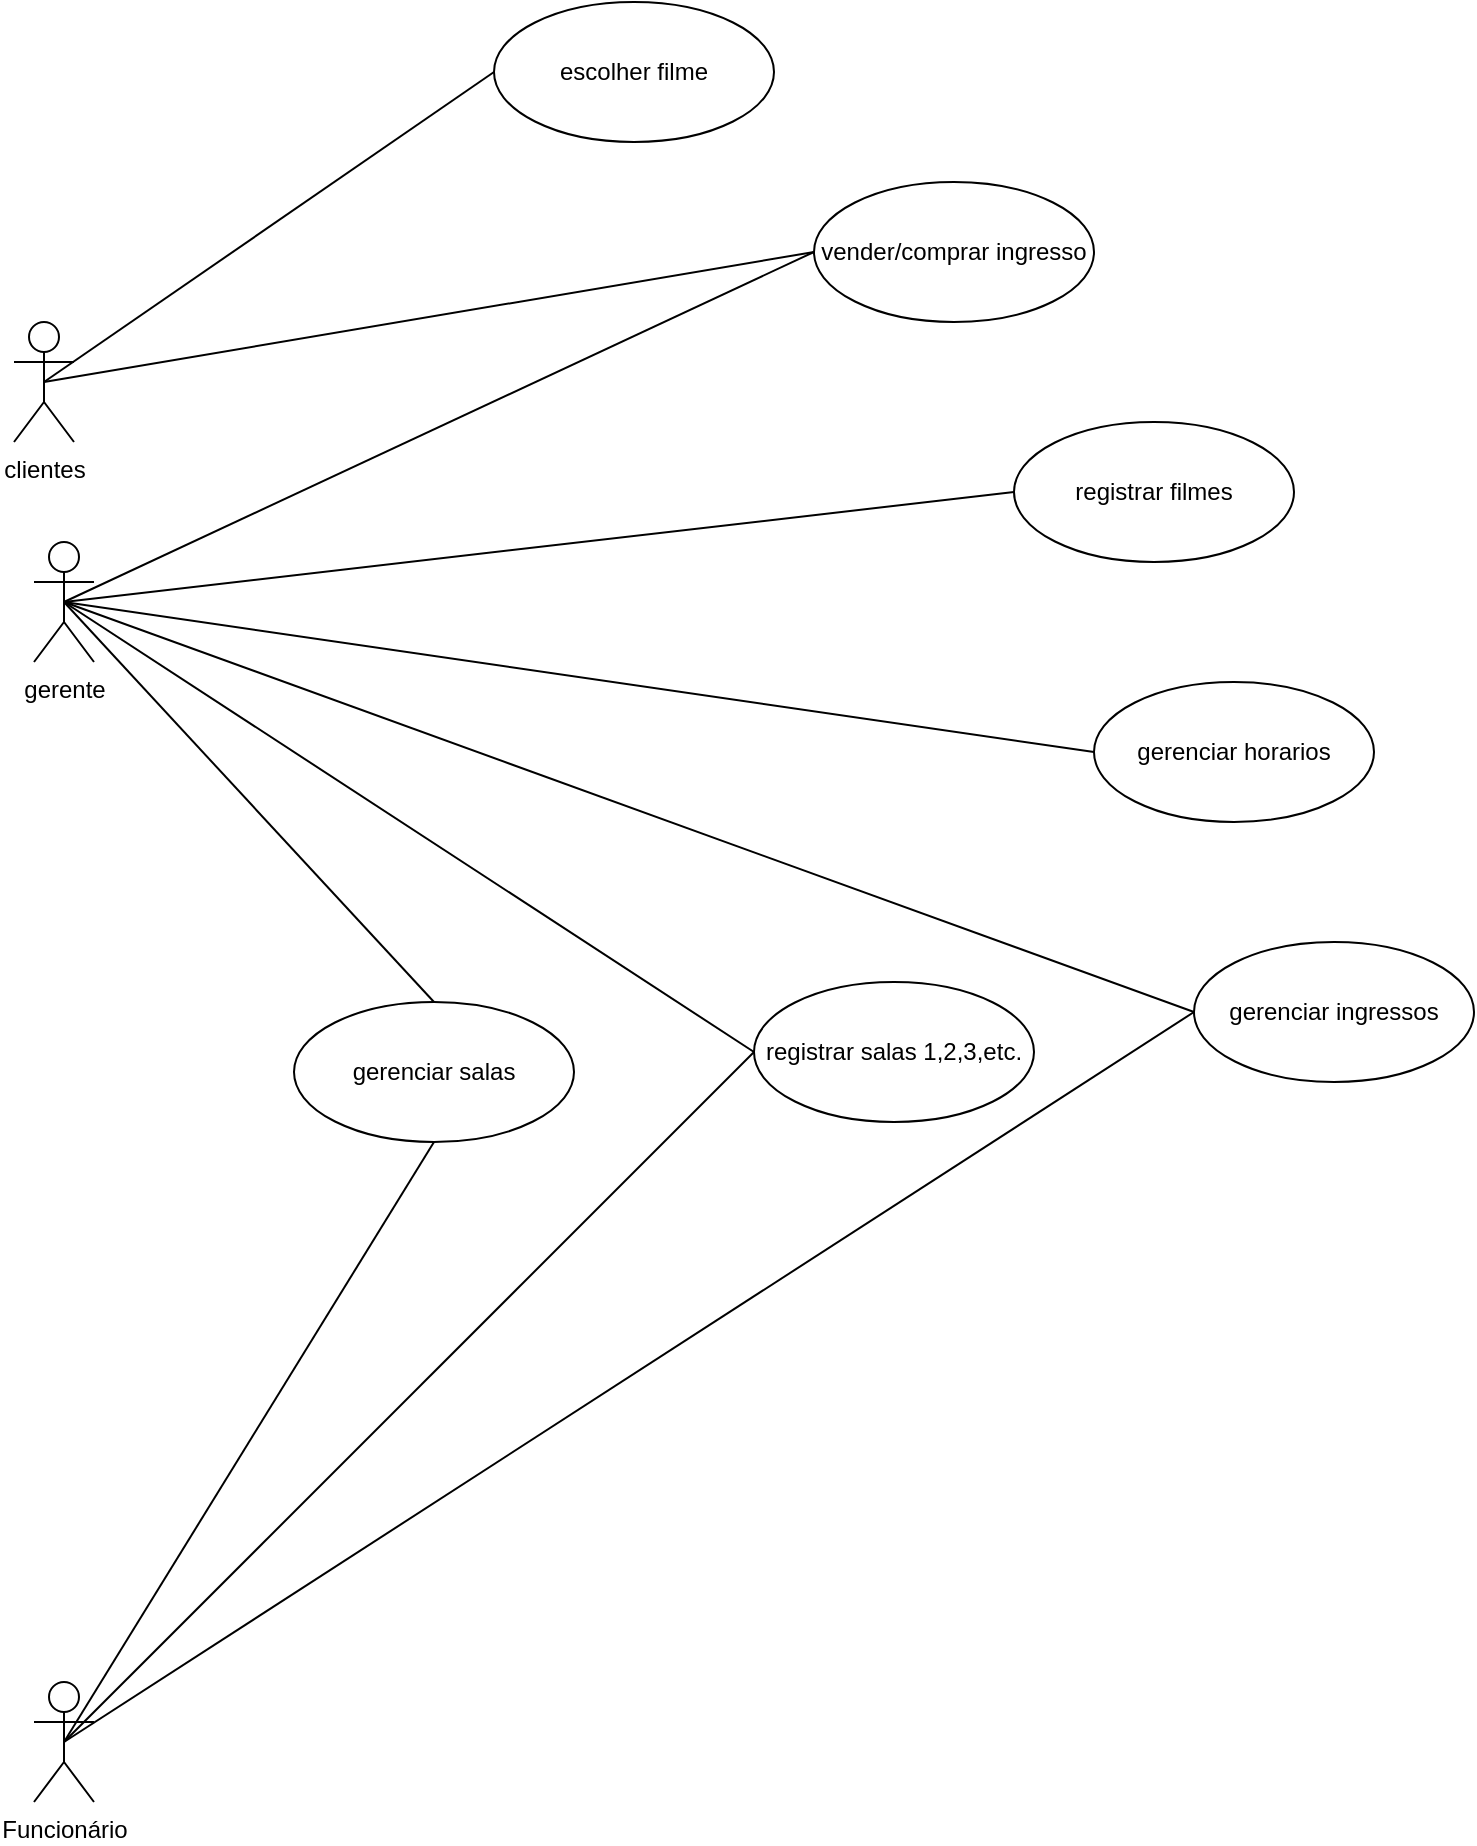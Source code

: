 <mxfile version="21.1.5" type="github">
  <diagram name="Página-1" id="i2dsxSyeUwXvns6skGeh">
    <mxGraphModel dx="2514" dy="2105" grid="1" gridSize="10" guides="1" tooltips="1" connect="1" arrows="1" fold="1" page="1" pageScale="1" pageWidth="827" pageHeight="1169" math="0" shadow="0">
      <root>
        <mxCell id="0" />
        <mxCell id="1" parent="0" />
        <mxCell id="oEvG_FRwche1dtqkwWFR-1" value="clientes" style="shape=umlActor;html=1;verticalLabelPosition=bottom;verticalAlign=top;align=center;" parent="1" vertex="1">
          <mxGeometry x="-480" y="-140" width="30" height="60" as="geometry" />
        </mxCell>
        <mxCell id="oEvG_FRwche1dtqkwWFR-2" value="registrar filmes" style="ellipse;whiteSpace=wrap;html=1;" parent="1" vertex="1">
          <mxGeometry x="20" y="-90" width="140" height="70" as="geometry" />
        </mxCell>
        <mxCell id="oEvG_FRwche1dtqkwWFR-4" value="registrar salas 1,2,3,etc." style="ellipse;whiteSpace=wrap;html=1;" parent="1" vertex="1">
          <mxGeometry x="-110" y="190" width="140" height="70" as="geometry" />
        </mxCell>
        <mxCell id="oEvG_FRwche1dtqkwWFR-17" style="rounded=0;orthogonalLoop=1;jettySize=auto;html=1;endArrow=none;endFill=0;exitX=0.5;exitY=0.5;exitDx=0;exitDy=0;exitPerimeter=0;entryX=0;entryY=0.5;entryDx=0;entryDy=0;" parent="1" source="oEvG_FRwche1dtqkwWFR-5" target="oEvG_FRwche1dtqkwWFR-15" edge="1">
          <mxGeometry relative="1" as="geometry" />
        </mxCell>
        <mxCell id="oEvG_FRwche1dtqkwWFR-18" style="rounded=0;orthogonalLoop=1;jettySize=auto;html=1;endArrow=none;endFill=0;exitX=0.5;exitY=0.5;exitDx=0;exitDy=0;exitPerimeter=0;entryX=0;entryY=0.5;entryDx=0;entryDy=0;" parent="1" source="oEvG_FRwche1dtqkwWFR-5" target="oEvG_FRwche1dtqkwWFR-4" edge="1">
          <mxGeometry relative="1" as="geometry" />
        </mxCell>
        <mxCell id="oEvG_FRwche1dtqkwWFR-5" value="Funcionário" style="shape=umlActor;html=1;verticalLabelPosition=bottom;verticalAlign=top;align=center;" parent="1" vertex="1">
          <mxGeometry x="-470" y="540" width="30" height="60" as="geometry" />
        </mxCell>
        <mxCell id="oEvG_FRwche1dtqkwWFR-12" style="rounded=0;orthogonalLoop=1;jettySize=auto;html=1;endArrow=none;endFill=0;exitX=0.5;exitY=0.5;exitDx=0;exitDy=0;exitPerimeter=0;entryX=0;entryY=0.5;entryDx=0;entryDy=0;" parent="1" source="oEvG_FRwche1dtqkwWFR-10" target="oEvG_FRwche1dtqkwWFR-2" edge="1">
          <mxGeometry relative="1" as="geometry">
            <mxPoint x="160" y="-190" as="sourcePoint" />
          </mxGeometry>
        </mxCell>
        <mxCell id="oEvG_FRwche1dtqkwWFR-14" style="rounded=0;orthogonalLoop=1;jettySize=auto;html=1;endArrow=none;endFill=0;exitX=0.5;exitY=0.5;exitDx=0;exitDy=0;exitPerimeter=0;entryX=0;entryY=0.5;entryDx=0;entryDy=0;" parent="1" source="oEvG_FRwche1dtqkwWFR-10" target="oEvG_FRwche1dtqkwWFR-4" edge="1">
          <mxGeometry relative="1" as="geometry" />
        </mxCell>
        <mxCell id="oEvG_FRwche1dtqkwWFR-23" style="rounded=0;orthogonalLoop=1;jettySize=auto;html=1;endArrow=none;endFill=0;exitX=0.5;exitY=0.5;exitDx=0;exitDy=0;exitPerimeter=0;entryX=0.5;entryY=0;entryDx=0;entryDy=0;" parent="1" source="oEvG_FRwche1dtqkwWFR-10" target="oEvG_FRwche1dtqkwWFR-22" edge="1">
          <mxGeometry relative="1" as="geometry" />
        </mxCell>
        <mxCell id="oEvG_FRwche1dtqkwWFR-25" style="rounded=0;orthogonalLoop=1;jettySize=auto;html=1;endArrow=none;endFill=0;exitX=0.5;exitY=0.5;exitDx=0;exitDy=0;exitPerimeter=0;entryX=0;entryY=0.5;entryDx=0;entryDy=0;" parent="1" source="oEvG_FRwche1dtqkwWFR-10" target="oEvG_FRwche1dtqkwWFR-19" edge="1">
          <mxGeometry relative="1" as="geometry">
            <mxPoint x="-120" y="-60" as="targetPoint" />
          </mxGeometry>
        </mxCell>
        <mxCell id="oEvG_FRwche1dtqkwWFR-10" value="gerente" style="shape=umlActor;html=1;verticalLabelPosition=bottom;verticalAlign=top;align=center;" parent="1" vertex="1">
          <mxGeometry x="-470" y="-30" width="30" height="60" as="geometry" />
        </mxCell>
        <mxCell id="oEvG_FRwche1dtqkwWFR-16" style="rounded=0;orthogonalLoop=1;jettySize=auto;html=1;endArrow=none;endFill=0;entryX=0.5;entryY=0.5;entryDx=0;entryDy=0;entryPerimeter=0;exitX=0;exitY=0.5;exitDx=0;exitDy=0;" parent="1" source="oEvG_FRwche1dtqkwWFR-15" target="oEvG_FRwche1dtqkwWFR-10" edge="1">
          <mxGeometry relative="1" as="geometry">
            <mxPoint x="390" y="100" as="targetPoint" />
          </mxGeometry>
        </mxCell>
        <mxCell id="oEvG_FRwche1dtqkwWFR-15" value="gerenciar ingressos" style="ellipse;whiteSpace=wrap;html=1;" parent="1" vertex="1">
          <mxGeometry x="110" y="170" width="140" height="70" as="geometry" />
        </mxCell>
        <mxCell id="STgE-e4IcntzOCsfYqV2-1" style="rounded=0;orthogonalLoop=1;jettySize=auto;html=1;entryX=0.5;entryY=0.5;entryDx=0;entryDy=0;entryPerimeter=0;endArrow=none;endFill=0;exitX=0;exitY=0.5;exitDx=0;exitDy=0;" edge="1" parent="1" source="oEvG_FRwche1dtqkwWFR-19" target="oEvG_FRwche1dtqkwWFR-1">
          <mxGeometry relative="1" as="geometry" />
        </mxCell>
        <mxCell id="oEvG_FRwche1dtqkwWFR-19" value="vender/comprar ingresso" style="ellipse;whiteSpace=wrap;html=1;" parent="1" vertex="1">
          <mxGeometry x="-80" y="-210" width="140" height="70" as="geometry" />
        </mxCell>
        <mxCell id="oEvG_FRwche1dtqkwWFR-24" style="rounded=0;orthogonalLoop=1;jettySize=auto;html=1;endArrow=none;endFill=0;entryX=0.5;entryY=0.5;entryDx=0;entryDy=0;entryPerimeter=0;exitX=0.5;exitY=1;exitDx=0;exitDy=0;" parent="1" source="oEvG_FRwche1dtqkwWFR-22" target="oEvG_FRwche1dtqkwWFR-5" edge="1">
          <mxGeometry relative="1" as="geometry">
            <mxPoint x="-428" y="110" as="targetPoint" />
            <Array as="points" />
          </mxGeometry>
        </mxCell>
        <mxCell id="oEvG_FRwche1dtqkwWFR-22" value="gerenciar salas" style="ellipse;whiteSpace=wrap;html=1;" parent="1" vertex="1">
          <mxGeometry x="-340" y="200" width="140" height="70" as="geometry" />
        </mxCell>
        <mxCell id="STgE-e4IcntzOCsfYqV2-3" style="rounded=0;orthogonalLoop=1;jettySize=auto;html=1;entryX=0.5;entryY=0.5;entryDx=0;entryDy=0;entryPerimeter=0;endArrow=none;endFill=0;exitX=0;exitY=0.5;exitDx=0;exitDy=0;" edge="1" parent="1" source="STgE-e4IcntzOCsfYqV2-2" target="oEvG_FRwche1dtqkwWFR-10">
          <mxGeometry relative="1" as="geometry" />
        </mxCell>
        <mxCell id="STgE-e4IcntzOCsfYqV2-2" value="gerenciar horarios" style="ellipse;whiteSpace=wrap;html=1;" vertex="1" parent="1">
          <mxGeometry x="60" y="40" width="140" height="70" as="geometry" />
        </mxCell>
        <mxCell id="STgE-e4IcntzOCsfYqV2-5" style="rounded=0;orthogonalLoop=1;jettySize=auto;html=1;entryX=0.5;entryY=0.5;entryDx=0;entryDy=0;entryPerimeter=0;endArrow=none;endFill=0;exitX=0;exitY=0.5;exitDx=0;exitDy=0;" edge="1" parent="1" source="STgE-e4IcntzOCsfYqV2-4" target="oEvG_FRwche1dtqkwWFR-1">
          <mxGeometry relative="1" as="geometry">
            <mxPoint x="390" y="190" as="targetPoint" />
          </mxGeometry>
        </mxCell>
        <mxCell id="STgE-e4IcntzOCsfYqV2-4" value="escolher filme" style="ellipse;whiteSpace=wrap;html=1;" vertex="1" parent="1">
          <mxGeometry x="-240" y="-300" width="140" height="70" as="geometry" />
        </mxCell>
      </root>
    </mxGraphModel>
  </diagram>
</mxfile>
